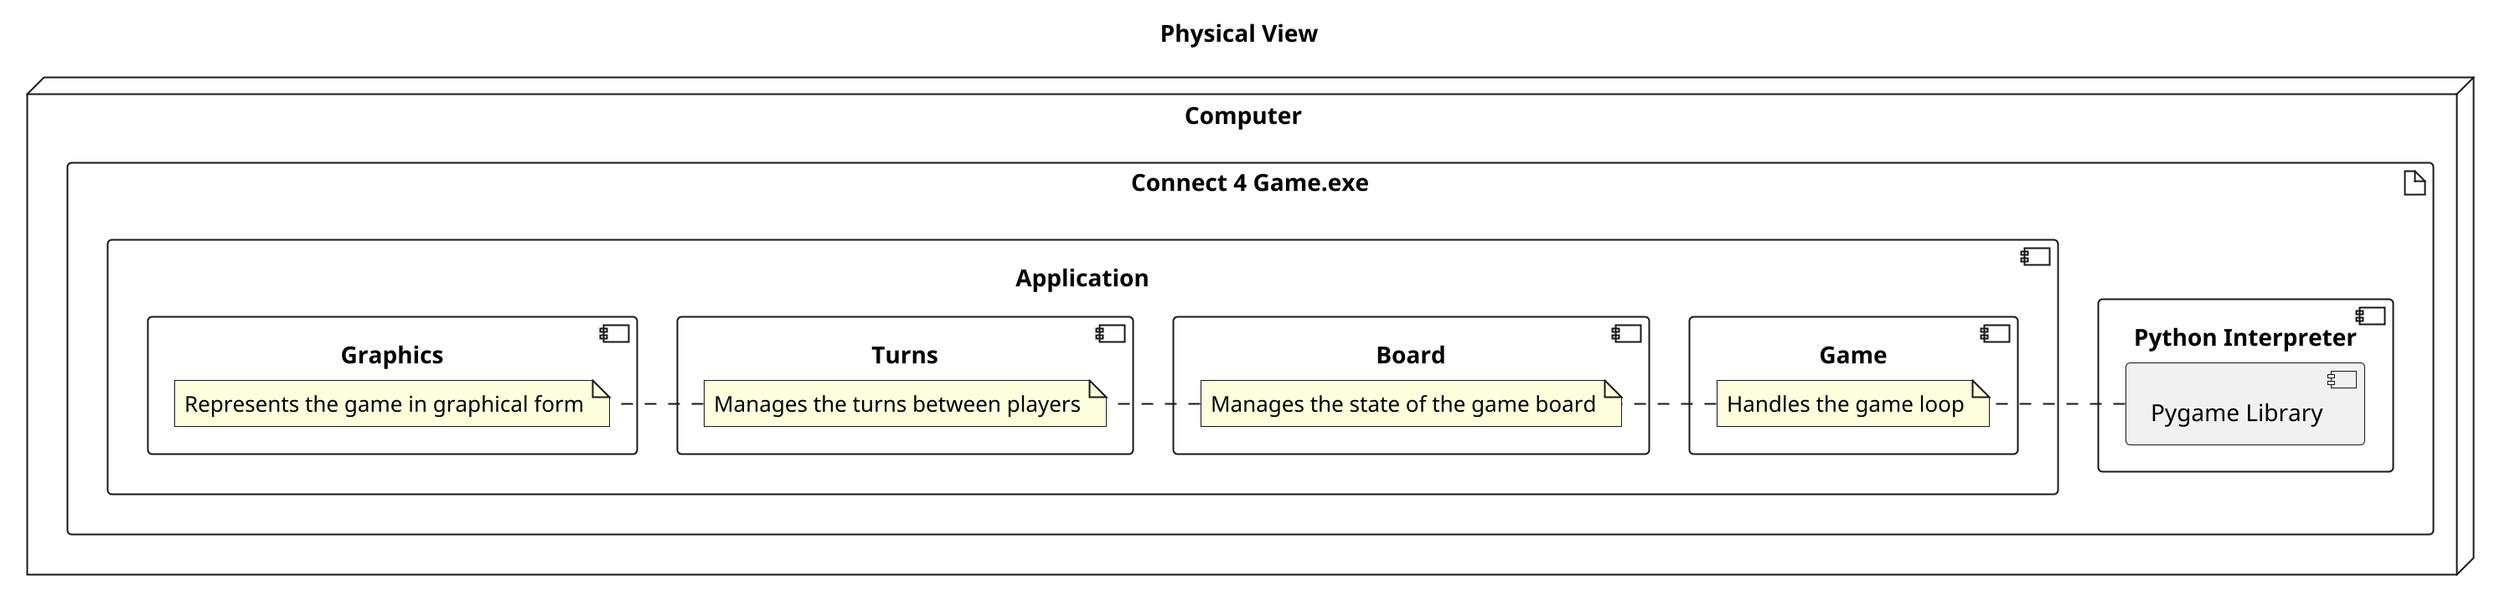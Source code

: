 @startuml
title Physical View
scale 2

node "Computer" {
    artifact "Connect 4 Game.exe" {
        component "Python Interpreter" {
            component "Pygame Library"
        }
        component "Application" {
            component "Game" {
                note right: Handles the game loop
            }
            component "Board" {
                note right: Manages the state of the game board
            }
            component "Turns" {
                note right: Manages the turns between players
            }
            component "Graphics" {
                note right: Represents the game in graphical form
            }
        }
    }
}
@enduml
